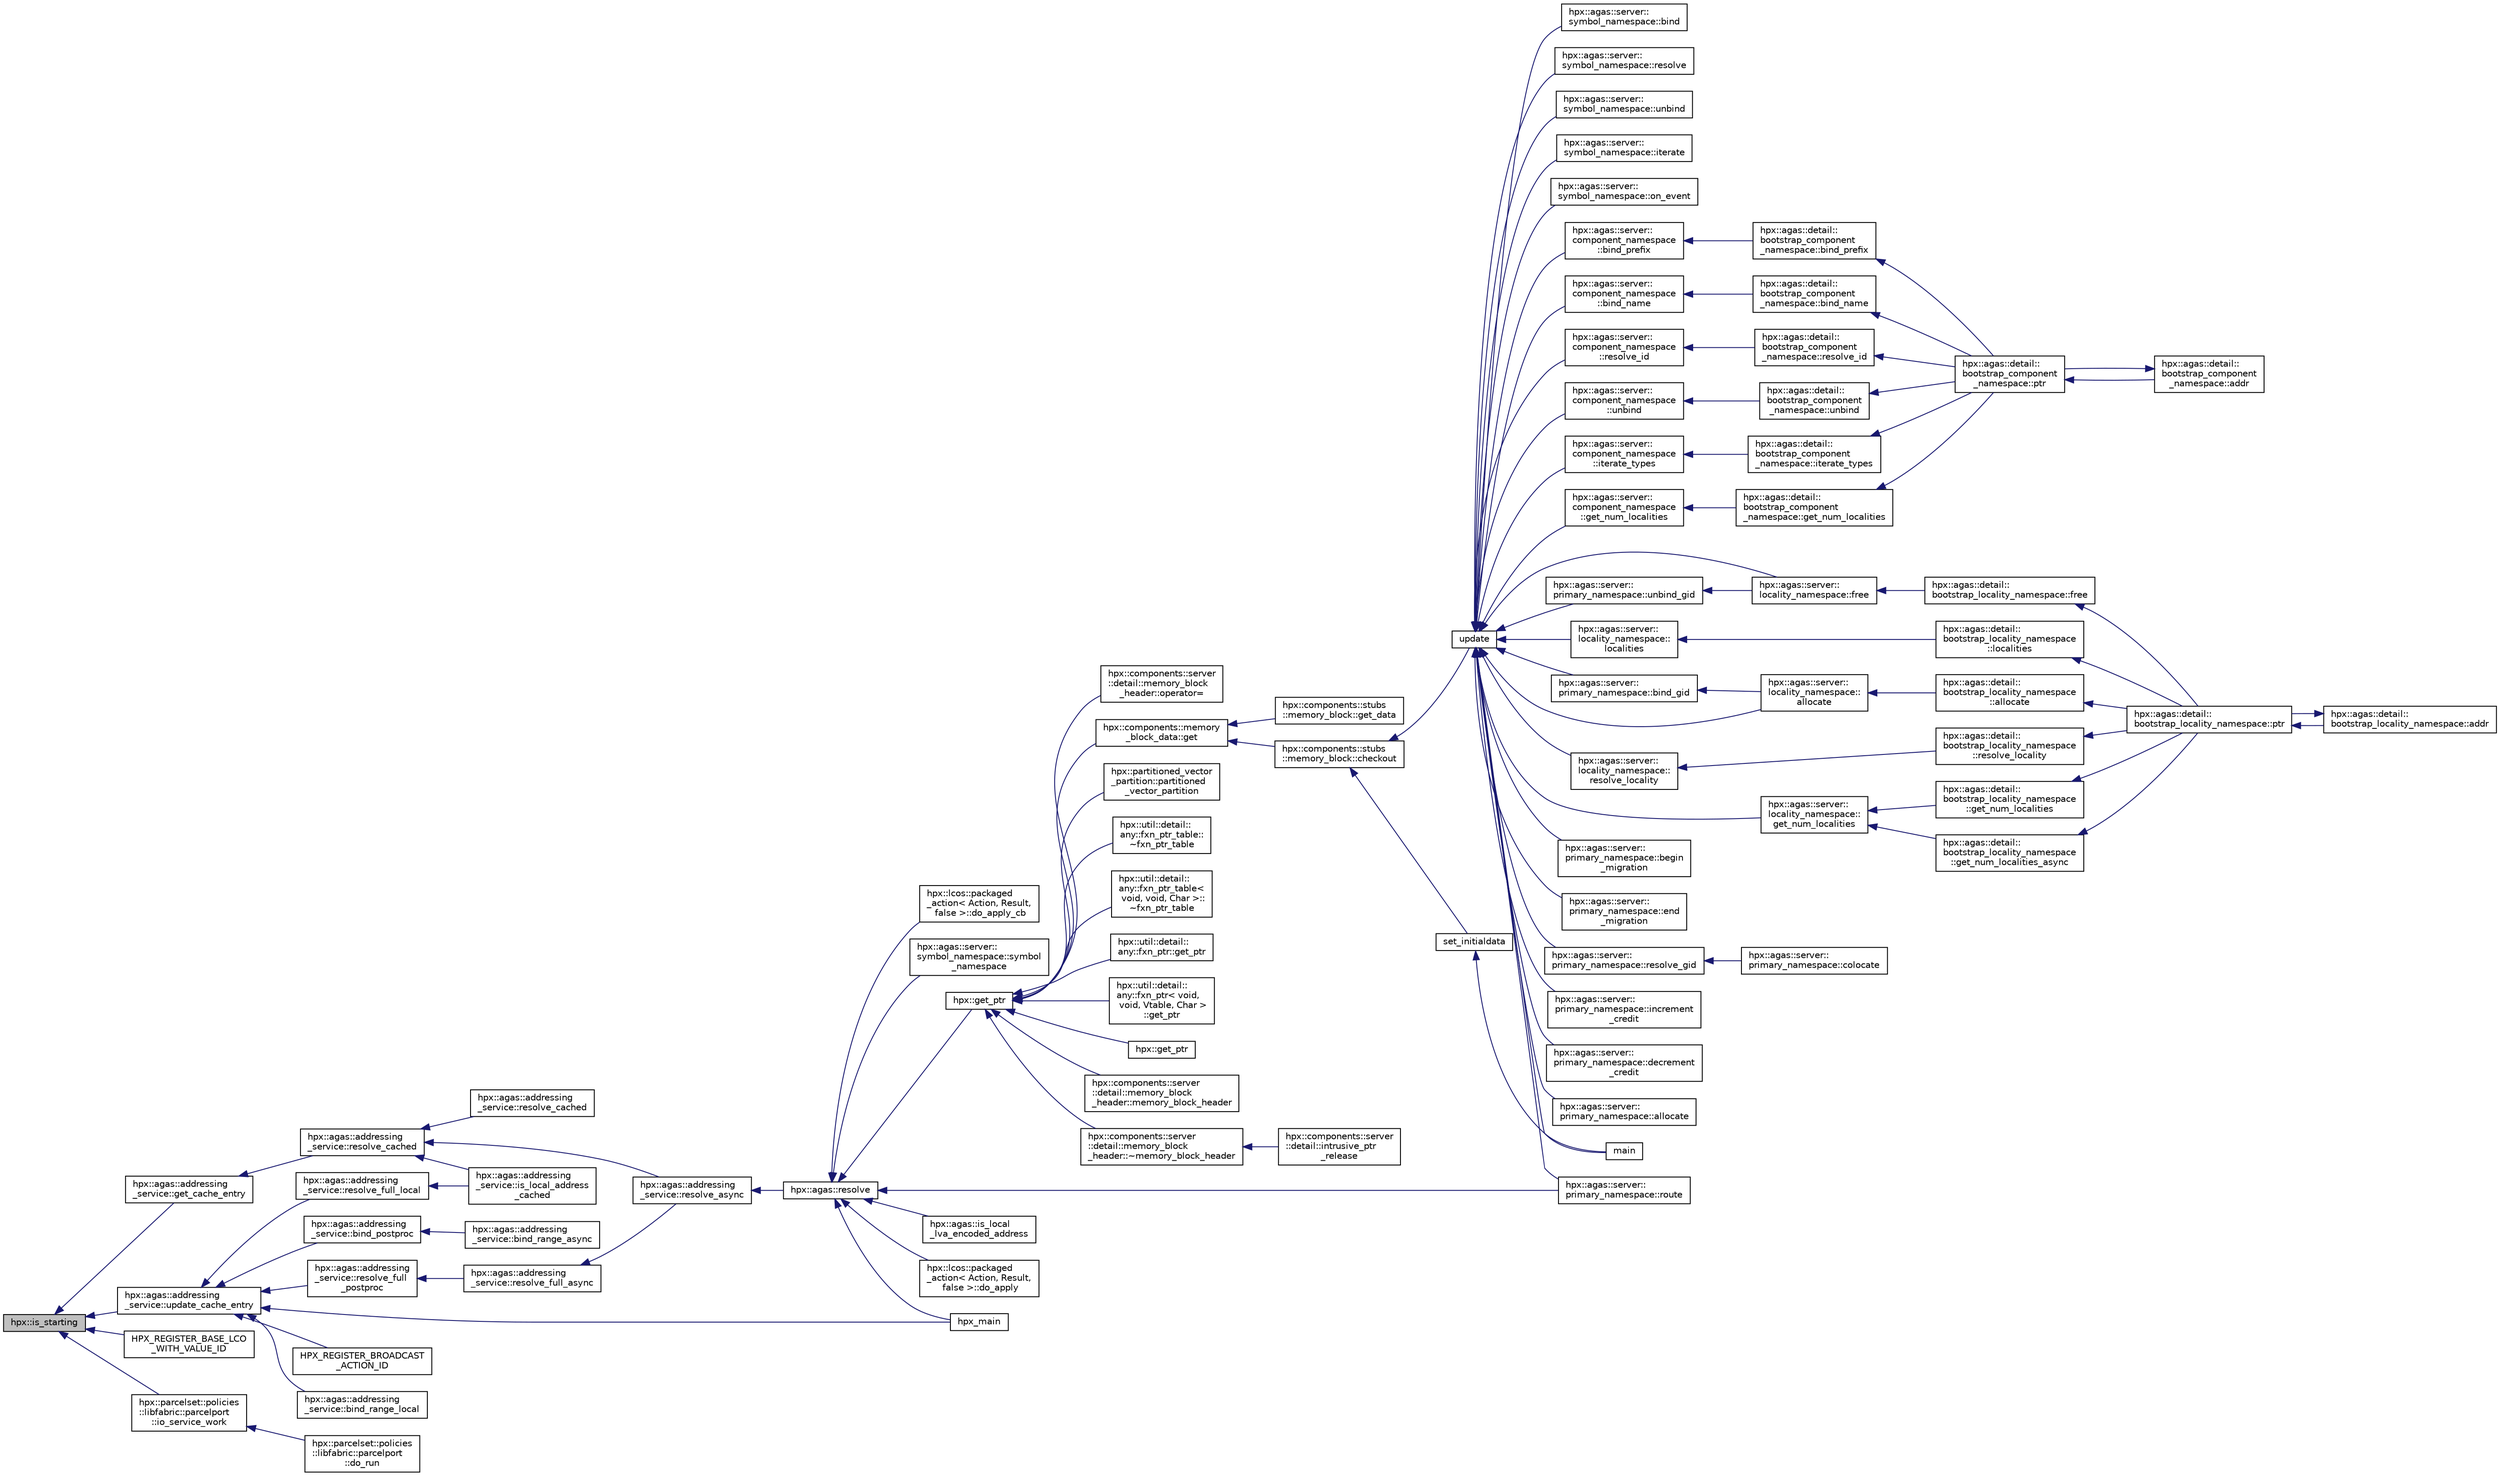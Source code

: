 digraph "hpx::is_starting"
{
  edge [fontname="Helvetica",fontsize="10",labelfontname="Helvetica",labelfontsize="10"];
  node [fontname="Helvetica",fontsize="10",shape=record];
  rankdir="LR";
  Node13928 [label="hpx::is_starting",height=0.2,width=0.4,color="black", fillcolor="grey75", style="filled", fontcolor="black"];
  Node13928 -> Node13929 [dir="back",color="midnightblue",fontsize="10",style="solid",fontname="Helvetica"];
  Node13929 [label="hpx::agas::addressing\l_service::update_cache_entry",height=0.2,width=0.4,color="black", fillcolor="white", style="filled",URL="$db/d58/structhpx_1_1agas_1_1addressing__service.html#ab49f7530592fc5c804c94720b8ffd61d"];
  Node13929 -> Node13930 [dir="back",color="midnightblue",fontsize="10",style="solid",fontname="Helvetica"];
  Node13930 [label="hpx::agas::addressing\l_service::bind_range_local",height=0.2,width=0.4,color="black", fillcolor="white", style="filled",URL="$db/d58/structhpx_1_1agas_1_1addressing__service.html#ab1d0ff454f580a5082a9b5d25b4f06fd",tooltip="Bind unique range of global ids to given base address. "];
  Node13929 -> Node13931 [dir="back",color="midnightblue",fontsize="10",style="solid",fontname="Helvetica"];
  Node13931 [label="hpx::agas::addressing\l_service::bind_postproc",height=0.2,width=0.4,color="black", fillcolor="white", style="filled",URL="$db/d58/structhpx_1_1agas_1_1addressing__service.html#ae6f42662e19483b27cbf2e2779104b6c"];
  Node13931 -> Node13932 [dir="back",color="midnightblue",fontsize="10",style="solid",fontname="Helvetica"];
  Node13932 [label="hpx::agas::addressing\l_service::bind_range_async",height=0.2,width=0.4,color="black", fillcolor="white", style="filled",URL="$db/d58/structhpx_1_1agas_1_1addressing__service.html#ad125f48a33347da6ab20c84f57822af7"];
  Node13929 -> Node13933 [dir="back",color="midnightblue",fontsize="10",style="solid",fontname="Helvetica"];
  Node13933 [label="hpx::agas::addressing\l_service::resolve_full_local",height=0.2,width=0.4,color="black", fillcolor="white", style="filled",URL="$db/d58/structhpx_1_1agas_1_1addressing__service.html#af089b92023be321f1e101f8666f79d56"];
  Node13933 -> Node13934 [dir="back",color="midnightblue",fontsize="10",style="solid",fontname="Helvetica"];
  Node13934 [label="hpx::agas::addressing\l_service::is_local_address\l_cached",height=0.2,width=0.4,color="black", fillcolor="white", style="filled",URL="$db/d58/structhpx_1_1agas_1_1addressing__service.html#ac22315a71f47927a730953d44c01e119"];
  Node13929 -> Node13935 [dir="back",color="midnightblue",fontsize="10",style="solid",fontname="Helvetica"];
  Node13935 [label="hpx::agas::addressing\l_service::resolve_full\l_postproc",height=0.2,width=0.4,color="black", fillcolor="white", style="filled",URL="$db/d58/structhpx_1_1agas_1_1addressing__service.html#a9adf9683a9e200a15224e7c04f8d6339"];
  Node13935 -> Node13936 [dir="back",color="midnightblue",fontsize="10",style="solid",fontname="Helvetica"];
  Node13936 [label="hpx::agas::addressing\l_service::resolve_full_async",height=0.2,width=0.4,color="black", fillcolor="white", style="filled",URL="$db/d58/structhpx_1_1agas_1_1addressing__service.html#af678e6288e0f302b9c96b813a8e660ef"];
  Node13936 -> Node13937 [dir="back",color="midnightblue",fontsize="10",style="solid",fontname="Helvetica"];
  Node13937 [label="hpx::agas::addressing\l_service::resolve_async",height=0.2,width=0.4,color="black", fillcolor="white", style="filled",URL="$db/d58/structhpx_1_1agas_1_1addressing__service.html#a3344990e7d5c255f51bf89a8fb2828eb"];
  Node13937 -> Node13938 [dir="back",color="midnightblue",fontsize="10",style="solid",fontname="Helvetica"];
  Node13938 [label="hpx::agas::resolve",height=0.2,width=0.4,color="black", fillcolor="white", style="filled",URL="$dc/d54/namespacehpx_1_1agas.html#aa3252ce39fbc229439bb0d85875b01fb"];
  Node13938 -> Node13939 [dir="back",color="midnightblue",fontsize="10",style="solid",fontname="Helvetica"];
  Node13939 [label="hpx::get_ptr",height=0.2,width=0.4,color="black", fillcolor="white", style="filled",URL="$d8/d83/namespacehpx.html#aeb814737de830a2e8e340ca052d5ebfa",tooltip="Returns a future referring to the pointer to the underlying memory of a component. "];
  Node13939 -> Node13940 [dir="back",color="midnightblue",fontsize="10",style="solid",fontname="Helvetica"];
  Node13940 [label="hpx::util::detail::\lany::fxn_ptr_table::\l~fxn_ptr_table",height=0.2,width=0.4,color="black", fillcolor="white", style="filled",URL="$d4/d23/structhpx_1_1util_1_1detail_1_1any_1_1fxn__ptr__table.html#abec0243c15a22c17b416628b8de59111"];
  Node13939 -> Node13941 [dir="back",color="midnightblue",fontsize="10",style="solid",fontname="Helvetica"];
  Node13941 [label="hpx::util::detail::\lany::fxn_ptr_table\<\l void, void, Char \>::\l~fxn_ptr_table",height=0.2,width=0.4,color="black", fillcolor="white", style="filled",URL="$d3/d8f/structhpx_1_1util_1_1detail_1_1any_1_1fxn__ptr__table_3_01void_00_01void_00_01_char_01_4.html#aa98a639e98218646776adc0f4d0c4f68"];
  Node13939 -> Node13942 [dir="back",color="midnightblue",fontsize="10",style="solid",fontname="Helvetica"];
  Node13942 [label="hpx::util::detail::\lany::fxn_ptr::get_ptr",height=0.2,width=0.4,color="black", fillcolor="white", style="filled",URL="$d7/dcb/structhpx_1_1util_1_1detail_1_1any_1_1fxn__ptr.html#a43d78a2ab4dd4b2149f361b38eeac853"];
  Node13939 -> Node13943 [dir="back",color="midnightblue",fontsize="10",style="solid",fontname="Helvetica"];
  Node13943 [label="hpx::util::detail::\lany::fxn_ptr\< void,\l void, Vtable, Char \>\l::get_ptr",height=0.2,width=0.4,color="black", fillcolor="white", style="filled",URL="$d4/dfd/structhpx_1_1util_1_1detail_1_1any_1_1fxn__ptr_3_01void_00_01void_00_01_vtable_00_01_char_01_4.html#a92b4217797102bca7f9ebe903be1cbbe"];
  Node13939 -> Node13944 [dir="back",color="midnightblue",fontsize="10",style="solid",fontname="Helvetica"];
  Node13944 [label="hpx::get_ptr",height=0.2,width=0.4,color="black", fillcolor="white", style="filled",URL="$d8/d83/namespacehpx.html#a488c36e8791a0f000ffce5ce86994602",tooltip="Returns a future referring to the pointer to the underlying memory of a component. "];
  Node13939 -> Node13945 [dir="back",color="midnightblue",fontsize="10",style="solid",fontname="Helvetica"];
  Node13945 [label="hpx::components::server\l::detail::memory_block\l_header::memory_block_header",height=0.2,width=0.4,color="black", fillcolor="white", style="filled",URL="$d7/d1b/classhpx_1_1components_1_1server_1_1detail_1_1memory__block__header.html#aed5e8cf63bf5845d4e1e6d24c5ff36fe"];
  Node13939 -> Node13946 [dir="back",color="midnightblue",fontsize="10",style="solid",fontname="Helvetica"];
  Node13946 [label="hpx::components::server\l::detail::memory_block\l_header::~memory_block_header",height=0.2,width=0.4,color="black", fillcolor="white", style="filled",URL="$d7/d1b/classhpx_1_1components_1_1server_1_1detail_1_1memory__block__header.html#a64944da9256f10c75be3c4683f978314"];
  Node13946 -> Node13947 [dir="back",color="midnightblue",fontsize="10",style="solid",fontname="Helvetica"];
  Node13947 [label="hpx::components::server\l::detail::intrusive_ptr\l_release",height=0.2,width=0.4,color="black", fillcolor="white", style="filled",URL="$d8/d25/namespacehpx_1_1components_1_1server_1_1detail.html#a17d9da126dd7a005fe03586fc75ca180"];
  Node13939 -> Node13948 [dir="back",color="midnightblue",fontsize="10",style="solid",fontname="Helvetica"];
  Node13948 [label="hpx::components::server\l::detail::memory_block\l_header::operator=",height=0.2,width=0.4,color="black", fillcolor="white", style="filled",URL="$d7/d1b/classhpx_1_1components_1_1server_1_1detail_1_1memory__block__header.html#a9f0f60ded060c5333875f47c4d36df16"];
  Node13939 -> Node13949 [dir="back",color="midnightblue",fontsize="10",style="solid",fontname="Helvetica"];
  Node13949 [label="hpx::components::memory\l_block_data::get",height=0.2,width=0.4,color="black", fillcolor="white", style="filled",URL="$d5/d76/classhpx_1_1components_1_1memory__block__data.html#a97ce2f01b730d8d90d329c1642fc0b28"];
  Node13949 -> Node13950 [dir="back",color="midnightblue",fontsize="10",style="solid",fontname="Helvetica"];
  Node13950 [label="hpx::components::stubs\l::memory_block::get_data",height=0.2,width=0.4,color="black", fillcolor="white", style="filled",URL="$d2/d46/structhpx_1_1components_1_1stubs_1_1memory__block.html#ac16c7812886244945987a05d7cb9b6e2"];
  Node13949 -> Node13951 [dir="back",color="midnightblue",fontsize="10",style="solid",fontname="Helvetica"];
  Node13951 [label="hpx::components::stubs\l::memory_block::checkout",height=0.2,width=0.4,color="black", fillcolor="white", style="filled",URL="$d2/d46/structhpx_1_1components_1_1stubs_1_1memory__block.html#a37128bbb38e0ee31010f3d06d6de4e66"];
  Node13951 -> Node13952 [dir="back",color="midnightblue",fontsize="10",style="solid",fontname="Helvetica"];
  Node13952 [label="set_initialdata",height=0.2,width=0.4,color="black", fillcolor="white", style="filled",URL="$d7/d8b/non__atomic__rma_8cpp.html#a8088a219b6b7da870545f4ec73f80930"];
  Node13952 -> Node13953 [dir="back",color="midnightblue",fontsize="10",style="solid",fontname="Helvetica"];
  Node13953 [label="main",height=0.2,width=0.4,color="black", fillcolor="white", style="filled",URL="$d7/d8b/non__atomic__rma_8cpp.html#a0ddf1224851353fc92bfbff6f499fa97"];
  Node13951 -> Node13954 [dir="back",color="midnightblue",fontsize="10",style="solid",fontname="Helvetica"];
  Node13954 [label="update",height=0.2,width=0.4,color="black", fillcolor="white", style="filled",URL="$d7/d8b/non__atomic__rma_8cpp.html#a1f6c9aa3449cfad360e892c9c0bb7773"];
  Node13954 -> Node13955 [dir="back",color="midnightblue",fontsize="10",style="solid",fontname="Helvetica"];
  Node13955 [label="hpx::agas::server::\lcomponent_namespace\l::bind_prefix",height=0.2,width=0.4,color="black", fillcolor="white", style="filled",URL="$d4/dc8/structhpx_1_1agas_1_1server_1_1component__namespace.html#aa0f1e073d2837e493bbb13ffd5c06dc7"];
  Node13955 -> Node13956 [dir="back",color="midnightblue",fontsize="10",style="solid",fontname="Helvetica"];
  Node13956 [label="hpx::agas::detail::\lbootstrap_component\l_namespace::bind_prefix",height=0.2,width=0.4,color="black", fillcolor="white", style="filled",URL="$d4/db7/structhpx_1_1agas_1_1detail_1_1bootstrap__component__namespace.html#a9c4e85844335c1eb7a2dee35ab973927"];
  Node13956 -> Node13957 [dir="back",color="midnightblue",fontsize="10",style="solid",fontname="Helvetica"];
  Node13957 [label="hpx::agas::detail::\lbootstrap_component\l_namespace::ptr",height=0.2,width=0.4,color="black", fillcolor="white", style="filled",URL="$d4/db7/structhpx_1_1agas_1_1detail_1_1bootstrap__component__namespace.html#a2ddc1b51e40d6b5c32f7eeba52a7527d"];
  Node13957 -> Node13958 [dir="back",color="midnightblue",fontsize="10",style="solid",fontname="Helvetica"];
  Node13958 [label="hpx::agas::detail::\lbootstrap_component\l_namespace::addr",height=0.2,width=0.4,color="black", fillcolor="white", style="filled",URL="$d4/db7/structhpx_1_1agas_1_1detail_1_1bootstrap__component__namespace.html#a4947343cef580d3a72f9fcb6803a54b1"];
  Node13958 -> Node13957 [dir="back",color="midnightblue",fontsize="10",style="solid",fontname="Helvetica"];
  Node13954 -> Node13959 [dir="back",color="midnightblue",fontsize="10",style="solid",fontname="Helvetica"];
  Node13959 [label="hpx::agas::server::\lcomponent_namespace\l::bind_name",height=0.2,width=0.4,color="black", fillcolor="white", style="filled",URL="$d4/dc8/structhpx_1_1agas_1_1server_1_1component__namespace.html#ac81ad0c6b5a63d0af3299207949b4749"];
  Node13959 -> Node13960 [dir="back",color="midnightblue",fontsize="10",style="solid",fontname="Helvetica"];
  Node13960 [label="hpx::agas::detail::\lbootstrap_component\l_namespace::bind_name",height=0.2,width=0.4,color="black", fillcolor="white", style="filled",URL="$d4/db7/structhpx_1_1agas_1_1detail_1_1bootstrap__component__namespace.html#ad25372861bda6208139f91887d918fbb"];
  Node13960 -> Node13957 [dir="back",color="midnightblue",fontsize="10",style="solid",fontname="Helvetica"];
  Node13954 -> Node13961 [dir="back",color="midnightblue",fontsize="10",style="solid",fontname="Helvetica"];
  Node13961 [label="hpx::agas::server::\lcomponent_namespace\l::resolve_id",height=0.2,width=0.4,color="black", fillcolor="white", style="filled",URL="$d4/dc8/structhpx_1_1agas_1_1server_1_1component__namespace.html#acee1577d340b0c3af69fea410a97e760"];
  Node13961 -> Node13962 [dir="back",color="midnightblue",fontsize="10",style="solid",fontname="Helvetica"];
  Node13962 [label="hpx::agas::detail::\lbootstrap_component\l_namespace::resolve_id",height=0.2,width=0.4,color="black", fillcolor="white", style="filled",URL="$d4/db7/structhpx_1_1agas_1_1detail_1_1bootstrap__component__namespace.html#a59c6702ea1ee4d5d744d89bb57c6ba83"];
  Node13962 -> Node13957 [dir="back",color="midnightblue",fontsize="10",style="solid",fontname="Helvetica"];
  Node13954 -> Node13963 [dir="back",color="midnightblue",fontsize="10",style="solid",fontname="Helvetica"];
  Node13963 [label="hpx::agas::server::\lcomponent_namespace\l::unbind",height=0.2,width=0.4,color="black", fillcolor="white", style="filled",URL="$d4/dc8/structhpx_1_1agas_1_1server_1_1component__namespace.html#a6a1c04b36c3f7c2a61dba64cf586f2b7"];
  Node13963 -> Node13964 [dir="back",color="midnightblue",fontsize="10",style="solid",fontname="Helvetica"];
  Node13964 [label="hpx::agas::detail::\lbootstrap_component\l_namespace::unbind",height=0.2,width=0.4,color="black", fillcolor="white", style="filled",URL="$d4/db7/structhpx_1_1agas_1_1detail_1_1bootstrap__component__namespace.html#aed0961449fec108933b6f738040e98af"];
  Node13964 -> Node13957 [dir="back",color="midnightblue",fontsize="10",style="solid",fontname="Helvetica"];
  Node13954 -> Node13965 [dir="back",color="midnightblue",fontsize="10",style="solid",fontname="Helvetica"];
  Node13965 [label="hpx::agas::server::\lcomponent_namespace\l::iterate_types",height=0.2,width=0.4,color="black", fillcolor="white", style="filled",URL="$d4/dc8/structhpx_1_1agas_1_1server_1_1component__namespace.html#a841f64a9b93bb658091f80fa5019c42c"];
  Node13965 -> Node13966 [dir="back",color="midnightblue",fontsize="10",style="solid",fontname="Helvetica"];
  Node13966 [label="hpx::agas::detail::\lbootstrap_component\l_namespace::iterate_types",height=0.2,width=0.4,color="black", fillcolor="white", style="filled",URL="$d4/db7/structhpx_1_1agas_1_1detail_1_1bootstrap__component__namespace.html#a750193d7d4f0ed8a9adcd7054ae62063"];
  Node13966 -> Node13957 [dir="back",color="midnightblue",fontsize="10",style="solid",fontname="Helvetica"];
  Node13954 -> Node13967 [dir="back",color="midnightblue",fontsize="10",style="solid",fontname="Helvetica"];
  Node13967 [label="hpx::agas::server::\lcomponent_namespace\l::get_num_localities",height=0.2,width=0.4,color="black", fillcolor="white", style="filled",URL="$d4/dc8/structhpx_1_1agas_1_1server_1_1component__namespace.html#ae4612aa43bf1a3173cc0a17f78593a1f"];
  Node13967 -> Node13968 [dir="back",color="midnightblue",fontsize="10",style="solid",fontname="Helvetica"];
  Node13968 [label="hpx::agas::detail::\lbootstrap_component\l_namespace::get_num_localities",height=0.2,width=0.4,color="black", fillcolor="white", style="filled",URL="$d4/db7/structhpx_1_1agas_1_1detail_1_1bootstrap__component__namespace.html#a2ac6a4525c269aa2f635b877e98209aa"];
  Node13968 -> Node13957 [dir="back",color="midnightblue",fontsize="10",style="solid",fontname="Helvetica"];
  Node13954 -> Node13969 [dir="back",color="midnightblue",fontsize="10",style="solid",fontname="Helvetica"];
  Node13969 [label="hpx::agas::server::\llocality_namespace::\lallocate",height=0.2,width=0.4,color="black", fillcolor="white", style="filled",URL="$dc/d72/structhpx_1_1agas_1_1server_1_1locality__namespace.html#a584777211619893840252d5c72b726ac"];
  Node13969 -> Node13970 [dir="back",color="midnightblue",fontsize="10",style="solid",fontname="Helvetica"];
  Node13970 [label="hpx::agas::detail::\lbootstrap_locality_namespace\l::allocate",height=0.2,width=0.4,color="black", fillcolor="white", style="filled",URL="$d2/d28/structhpx_1_1agas_1_1detail_1_1bootstrap__locality__namespace.html#a17fa8a29a5b6c64ac5f92b67fd816be1"];
  Node13970 -> Node13971 [dir="back",color="midnightblue",fontsize="10",style="solid",fontname="Helvetica"];
  Node13971 [label="hpx::agas::detail::\lbootstrap_locality_namespace::ptr",height=0.2,width=0.4,color="black", fillcolor="white", style="filled",URL="$d2/d28/structhpx_1_1agas_1_1detail_1_1bootstrap__locality__namespace.html#a5d4dcef228d9a8e6040f2e404546a7b8"];
  Node13971 -> Node13972 [dir="back",color="midnightblue",fontsize="10",style="solid",fontname="Helvetica"];
  Node13972 [label="hpx::agas::detail::\lbootstrap_locality_namespace::addr",height=0.2,width=0.4,color="black", fillcolor="white", style="filled",URL="$d2/d28/structhpx_1_1agas_1_1detail_1_1bootstrap__locality__namespace.html#a6a5b1a39f25283d49aae9a42b5c4388a"];
  Node13972 -> Node13971 [dir="back",color="midnightblue",fontsize="10",style="solid",fontname="Helvetica"];
  Node13954 -> Node13973 [dir="back",color="midnightblue",fontsize="10",style="solid",fontname="Helvetica"];
  Node13973 [label="hpx::agas::server::\llocality_namespace::\lresolve_locality",height=0.2,width=0.4,color="black", fillcolor="white", style="filled",URL="$dc/d72/structhpx_1_1agas_1_1server_1_1locality__namespace.html#acc664dc0ee762d5b35802aa60ac9f6e7"];
  Node13973 -> Node13974 [dir="back",color="midnightblue",fontsize="10",style="solid",fontname="Helvetica"];
  Node13974 [label="hpx::agas::detail::\lbootstrap_locality_namespace\l::resolve_locality",height=0.2,width=0.4,color="black", fillcolor="white", style="filled",URL="$d2/d28/structhpx_1_1agas_1_1detail_1_1bootstrap__locality__namespace.html#a90a9e093f25dbd05d50ec1b46ced037c"];
  Node13974 -> Node13971 [dir="back",color="midnightblue",fontsize="10",style="solid",fontname="Helvetica"];
  Node13954 -> Node13975 [dir="back",color="midnightblue",fontsize="10",style="solid",fontname="Helvetica"];
  Node13975 [label="hpx::agas::server::\llocality_namespace::free",height=0.2,width=0.4,color="black", fillcolor="white", style="filled",URL="$dc/d72/structhpx_1_1agas_1_1server_1_1locality__namespace.html#a53c05de8b43cbdb17edf4930b0fc0ac6"];
  Node13975 -> Node13976 [dir="back",color="midnightblue",fontsize="10",style="solid",fontname="Helvetica"];
  Node13976 [label="hpx::agas::detail::\lbootstrap_locality_namespace::free",height=0.2,width=0.4,color="black", fillcolor="white", style="filled",URL="$d2/d28/structhpx_1_1agas_1_1detail_1_1bootstrap__locality__namespace.html#a2830ab98d14d3fadcec97a72783f9221"];
  Node13976 -> Node13971 [dir="back",color="midnightblue",fontsize="10",style="solid",fontname="Helvetica"];
  Node13954 -> Node13977 [dir="back",color="midnightblue",fontsize="10",style="solid",fontname="Helvetica"];
  Node13977 [label="hpx::agas::server::\llocality_namespace::\llocalities",height=0.2,width=0.4,color="black", fillcolor="white", style="filled",URL="$dc/d72/structhpx_1_1agas_1_1server_1_1locality__namespace.html#ab0ecc44f496ee5011c8ba2c73ea4e5e5"];
  Node13977 -> Node13978 [dir="back",color="midnightblue",fontsize="10",style="solid",fontname="Helvetica"];
  Node13978 [label="hpx::agas::detail::\lbootstrap_locality_namespace\l::localities",height=0.2,width=0.4,color="black", fillcolor="white", style="filled",URL="$d2/d28/structhpx_1_1agas_1_1detail_1_1bootstrap__locality__namespace.html#ab8a1c96ad1ffea65eac264d0c2f64de9"];
  Node13978 -> Node13971 [dir="back",color="midnightblue",fontsize="10",style="solid",fontname="Helvetica"];
  Node13954 -> Node13979 [dir="back",color="midnightblue",fontsize="10",style="solid",fontname="Helvetica"];
  Node13979 [label="hpx::agas::server::\llocality_namespace::\lget_num_localities",height=0.2,width=0.4,color="black", fillcolor="white", style="filled",URL="$dc/d72/structhpx_1_1agas_1_1server_1_1locality__namespace.html#a0df77ad95317a3800a9ae69e8a7ebbe8"];
  Node13979 -> Node13980 [dir="back",color="midnightblue",fontsize="10",style="solid",fontname="Helvetica"];
  Node13980 [label="hpx::agas::detail::\lbootstrap_locality_namespace\l::get_num_localities",height=0.2,width=0.4,color="black", fillcolor="white", style="filled",URL="$d2/d28/structhpx_1_1agas_1_1detail_1_1bootstrap__locality__namespace.html#a6c757ccbb4b7a4a0444dbe3ddee6c6c9"];
  Node13980 -> Node13971 [dir="back",color="midnightblue",fontsize="10",style="solid",fontname="Helvetica"];
  Node13979 -> Node13981 [dir="back",color="midnightblue",fontsize="10",style="solid",fontname="Helvetica"];
  Node13981 [label="hpx::agas::detail::\lbootstrap_locality_namespace\l::get_num_localities_async",height=0.2,width=0.4,color="black", fillcolor="white", style="filled",URL="$d2/d28/structhpx_1_1agas_1_1detail_1_1bootstrap__locality__namespace.html#ac82989597458b0c52fb29f1e3e9fa9d3"];
  Node13981 -> Node13971 [dir="back",color="midnightblue",fontsize="10",style="solid",fontname="Helvetica"];
  Node13954 -> Node13953 [dir="back",color="midnightblue",fontsize="10",style="solid",fontname="Helvetica"];
  Node13954 -> Node13982 [dir="back",color="midnightblue",fontsize="10",style="solid",fontname="Helvetica"];
  Node13982 [label="hpx::agas::server::\lprimary_namespace::begin\l_migration",height=0.2,width=0.4,color="black", fillcolor="white", style="filled",URL="$d7/d3a/structhpx_1_1agas_1_1server_1_1primary__namespace.html#aca25c89f18a24d56fb9d230735ac8361"];
  Node13954 -> Node13983 [dir="back",color="midnightblue",fontsize="10",style="solid",fontname="Helvetica"];
  Node13983 [label="hpx::agas::server::\lprimary_namespace::end\l_migration",height=0.2,width=0.4,color="black", fillcolor="white", style="filled",URL="$d7/d3a/structhpx_1_1agas_1_1server_1_1primary__namespace.html#a1905203b50cb381ee1cb52bbcc602286"];
  Node13954 -> Node13984 [dir="back",color="midnightblue",fontsize="10",style="solid",fontname="Helvetica"];
  Node13984 [label="hpx::agas::server::\lprimary_namespace::bind_gid",height=0.2,width=0.4,color="black", fillcolor="white", style="filled",URL="$d7/d3a/structhpx_1_1agas_1_1server_1_1primary__namespace.html#ab1681a26c8e8cc901a7e21544a88a951"];
  Node13984 -> Node13969 [dir="back",color="midnightblue",fontsize="10",style="solid",fontname="Helvetica"];
  Node13954 -> Node13985 [dir="back",color="midnightblue",fontsize="10",style="solid",fontname="Helvetica"];
  Node13985 [label="hpx::agas::server::\lprimary_namespace::resolve_gid",height=0.2,width=0.4,color="black", fillcolor="white", style="filled",URL="$d7/d3a/structhpx_1_1agas_1_1server_1_1primary__namespace.html#a967d5cd6df2454d4d74191d22028f756"];
  Node13985 -> Node13986 [dir="back",color="midnightblue",fontsize="10",style="solid",fontname="Helvetica"];
  Node13986 [label="hpx::agas::server::\lprimary_namespace::colocate",height=0.2,width=0.4,color="black", fillcolor="white", style="filled",URL="$d7/d3a/structhpx_1_1agas_1_1server_1_1primary__namespace.html#a326ebd3b0f65ea692ed0c085f015d0f4"];
  Node13954 -> Node13987 [dir="back",color="midnightblue",fontsize="10",style="solid",fontname="Helvetica"];
  Node13987 [label="hpx::agas::server::\lprimary_namespace::unbind_gid",height=0.2,width=0.4,color="black", fillcolor="white", style="filled",URL="$d7/d3a/structhpx_1_1agas_1_1server_1_1primary__namespace.html#ab86ca45dbf7362722af552f285ee5783"];
  Node13987 -> Node13975 [dir="back",color="midnightblue",fontsize="10",style="solid",fontname="Helvetica"];
  Node13954 -> Node13988 [dir="back",color="midnightblue",fontsize="10",style="solid",fontname="Helvetica"];
  Node13988 [label="hpx::agas::server::\lprimary_namespace::increment\l_credit",height=0.2,width=0.4,color="black", fillcolor="white", style="filled",URL="$d7/d3a/structhpx_1_1agas_1_1server_1_1primary__namespace.html#a4f254d5f7e9910fa0505c77f3c390011"];
  Node13954 -> Node13989 [dir="back",color="midnightblue",fontsize="10",style="solid",fontname="Helvetica"];
  Node13989 [label="hpx::agas::server::\lprimary_namespace::decrement\l_credit",height=0.2,width=0.4,color="black", fillcolor="white", style="filled",URL="$d7/d3a/structhpx_1_1agas_1_1server_1_1primary__namespace.html#ae3e39a46a5efda084c9971c1c5f519a3"];
  Node13954 -> Node13990 [dir="back",color="midnightblue",fontsize="10",style="solid",fontname="Helvetica"];
  Node13990 [label="hpx::agas::server::\lprimary_namespace::allocate",height=0.2,width=0.4,color="black", fillcolor="white", style="filled",URL="$d7/d3a/structhpx_1_1agas_1_1server_1_1primary__namespace.html#a87560fb730ac846b91fc7287dc4e247b"];
  Node13954 -> Node13991 [dir="back",color="midnightblue",fontsize="10",style="solid",fontname="Helvetica"];
  Node13991 [label="hpx::agas::server::\lprimary_namespace::route",height=0.2,width=0.4,color="black", fillcolor="white", style="filled",URL="$d7/d3a/structhpx_1_1agas_1_1server_1_1primary__namespace.html#a9037a1baa55fb13097a541bc365f2d0b"];
  Node13954 -> Node13992 [dir="back",color="midnightblue",fontsize="10",style="solid",fontname="Helvetica"];
  Node13992 [label="hpx::agas::server::\lsymbol_namespace::bind",height=0.2,width=0.4,color="black", fillcolor="white", style="filled",URL="$dc/da6/structhpx_1_1agas_1_1server_1_1symbol__namespace.html#a229ead0876ac8c5754793a2ca68de559"];
  Node13954 -> Node13993 [dir="back",color="midnightblue",fontsize="10",style="solid",fontname="Helvetica"];
  Node13993 [label="hpx::agas::server::\lsymbol_namespace::resolve",height=0.2,width=0.4,color="black", fillcolor="white", style="filled",URL="$dc/da6/structhpx_1_1agas_1_1server_1_1symbol__namespace.html#aec3fc24e40dc96142eb77537945e92d5"];
  Node13954 -> Node13994 [dir="back",color="midnightblue",fontsize="10",style="solid",fontname="Helvetica"];
  Node13994 [label="hpx::agas::server::\lsymbol_namespace::unbind",height=0.2,width=0.4,color="black", fillcolor="white", style="filled",URL="$dc/da6/structhpx_1_1agas_1_1server_1_1symbol__namespace.html#a815485bd53b2cd7bd8acb57c142cb293"];
  Node13954 -> Node13995 [dir="back",color="midnightblue",fontsize="10",style="solid",fontname="Helvetica"];
  Node13995 [label="hpx::agas::server::\lsymbol_namespace::iterate",height=0.2,width=0.4,color="black", fillcolor="white", style="filled",URL="$dc/da6/structhpx_1_1agas_1_1server_1_1symbol__namespace.html#a11805477f07dc19afc43990b2997d190"];
  Node13954 -> Node13996 [dir="back",color="midnightblue",fontsize="10",style="solid",fontname="Helvetica"];
  Node13996 [label="hpx::agas::server::\lsymbol_namespace::on_event",height=0.2,width=0.4,color="black", fillcolor="white", style="filled",URL="$dc/da6/structhpx_1_1agas_1_1server_1_1symbol__namespace.html#abbfcf18e8d40612e4fa618a39a2fc492"];
  Node13939 -> Node13997 [dir="back",color="midnightblue",fontsize="10",style="solid",fontname="Helvetica"];
  Node13997 [label="hpx::partitioned_vector\l_partition::partitioned\l_vector_partition",height=0.2,width=0.4,color="black", fillcolor="white", style="filled",URL="$da/d87/classhpx_1_1partitioned__vector__partition.html#a85078a778fae06c9d51315c2775227c2"];
  Node13938 -> Node13998 [dir="back",color="midnightblue",fontsize="10",style="solid",fontname="Helvetica"];
  Node13998 [label="hpx::agas::is_local\l_lva_encoded_address",height=0.2,width=0.4,color="black", fillcolor="white", style="filled",URL="$dc/d54/namespacehpx_1_1agas.html#abb5e5584ed3b536ace8e3f58415e24c2"];
  Node13938 -> Node13999 [dir="back",color="midnightblue",fontsize="10",style="solid",fontname="Helvetica"];
  Node13999 [label="hpx_main",height=0.2,width=0.4,color="black", fillcolor="white", style="filled",URL="$d1/d4f/local__address__rebind_8cpp.html#aaf67a3863f19ff7033e239ebb1204fb7"];
  Node13938 -> Node14000 [dir="back",color="midnightblue",fontsize="10",style="solid",fontname="Helvetica"];
  Node14000 [label="hpx::lcos::packaged\l_action\< Action, Result,\l false \>::do_apply",height=0.2,width=0.4,color="black", fillcolor="white", style="filled",URL="$df/da7/classhpx_1_1lcos_1_1packaged__action_3_01_action_00_01_result_00_01false_01_4.html#a7b4b07dc448c4f1e41b2d0dd4db0766d"];
  Node13938 -> Node14001 [dir="back",color="midnightblue",fontsize="10",style="solid",fontname="Helvetica"];
  Node14001 [label="hpx::lcos::packaged\l_action\< Action, Result,\l false \>::do_apply_cb",height=0.2,width=0.4,color="black", fillcolor="white", style="filled",URL="$df/da7/classhpx_1_1lcos_1_1packaged__action_3_01_action_00_01_result_00_01false_01_4.html#ae9e7cb83096eb3fd1b748c39545d66a7"];
  Node13938 -> Node13991 [dir="back",color="midnightblue",fontsize="10",style="solid",fontname="Helvetica"];
  Node13938 -> Node14002 [dir="back",color="midnightblue",fontsize="10",style="solid",fontname="Helvetica"];
  Node14002 [label="hpx::agas::server::\lsymbol_namespace::symbol\l_namespace",height=0.2,width=0.4,color="black", fillcolor="white", style="filled",URL="$dc/da6/structhpx_1_1agas_1_1server_1_1symbol__namespace.html#a47e93a69f95628011765023a666b6619"];
  Node13929 -> Node13999 [dir="back",color="midnightblue",fontsize="10",style="solid",fontname="Helvetica"];
  Node13929 -> Node14003 [dir="back",color="midnightblue",fontsize="10",style="solid",fontname="Helvetica"];
  Node14003 [label="HPX_REGISTER_BROADCAST\l_ACTION_ID",height=0.2,width=0.4,color="black", fillcolor="white", style="filled",URL="$de/d5c/runtime__support__server_8cpp.html#a2c7fd60adfab122ae67b173ad73fc706"];
  Node13928 -> Node14004 [dir="back",color="midnightblue",fontsize="10",style="solid",fontname="Helvetica"];
  Node14004 [label="hpx::agas::addressing\l_service::get_cache_entry",height=0.2,width=0.4,color="black", fillcolor="white", style="filled",URL="$db/d58/structhpx_1_1agas_1_1addressing__service.html#aa49e358ece0734e36829a90603b51c63"];
  Node14004 -> Node14005 [dir="back",color="midnightblue",fontsize="10",style="solid",fontname="Helvetica"];
  Node14005 [label="hpx::agas::addressing\l_service::resolve_cached",height=0.2,width=0.4,color="black", fillcolor="white", style="filled",URL="$db/d58/structhpx_1_1agas_1_1addressing__service.html#a187ac62b4a4b7c1b98b75979357f07a9"];
  Node14005 -> Node13934 [dir="back",color="midnightblue",fontsize="10",style="solid",fontname="Helvetica"];
  Node14005 -> Node13937 [dir="back",color="midnightblue",fontsize="10",style="solid",fontname="Helvetica"];
  Node14005 -> Node14006 [dir="back",color="midnightblue",fontsize="10",style="solid",fontname="Helvetica"];
  Node14006 [label="hpx::agas::addressing\l_service::resolve_cached",height=0.2,width=0.4,color="black", fillcolor="white", style="filled",URL="$db/d58/structhpx_1_1agas_1_1addressing__service.html#a5d63a4e7a5e442e1d19692d6f71673e6"];
  Node13928 -> Node14007 [dir="back",color="midnightblue",fontsize="10",style="solid",fontname="Helvetica"];
  Node14007 [label="HPX_REGISTER_BASE_LCO\l_WITH_VALUE_ID",height=0.2,width=0.4,color="black", fillcolor="white", style="filled",URL="$d4/d5f/hosted__locality__namespace_8cpp.html#a30213c953f9744a6067fd573b3103b80"];
  Node13928 -> Node14008 [dir="back",color="midnightblue",fontsize="10",style="solid",fontname="Helvetica"];
  Node14008 [label="hpx::parcelset::policies\l::libfabric::parcelport\l::io_service_work",height=0.2,width=0.4,color="black", fillcolor="white", style="filled",URL="$dc/d91/structhpx_1_1parcelset_1_1policies_1_1libfabric_1_1parcelport.html#a48c9362bdf1151cfa23edd3f9b16361c"];
  Node14008 -> Node14009 [dir="back",color="midnightblue",fontsize="10",style="solid",fontname="Helvetica"];
  Node14009 [label="hpx::parcelset::policies\l::libfabric::parcelport\l::do_run",height=0.2,width=0.4,color="black", fillcolor="white", style="filled",URL="$dc/d91/structhpx_1_1parcelset_1_1policies_1_1libfabric_1_1parcelport.html#a6e57ffdf7bb6390a115e6a1cde9872c5"];
}
